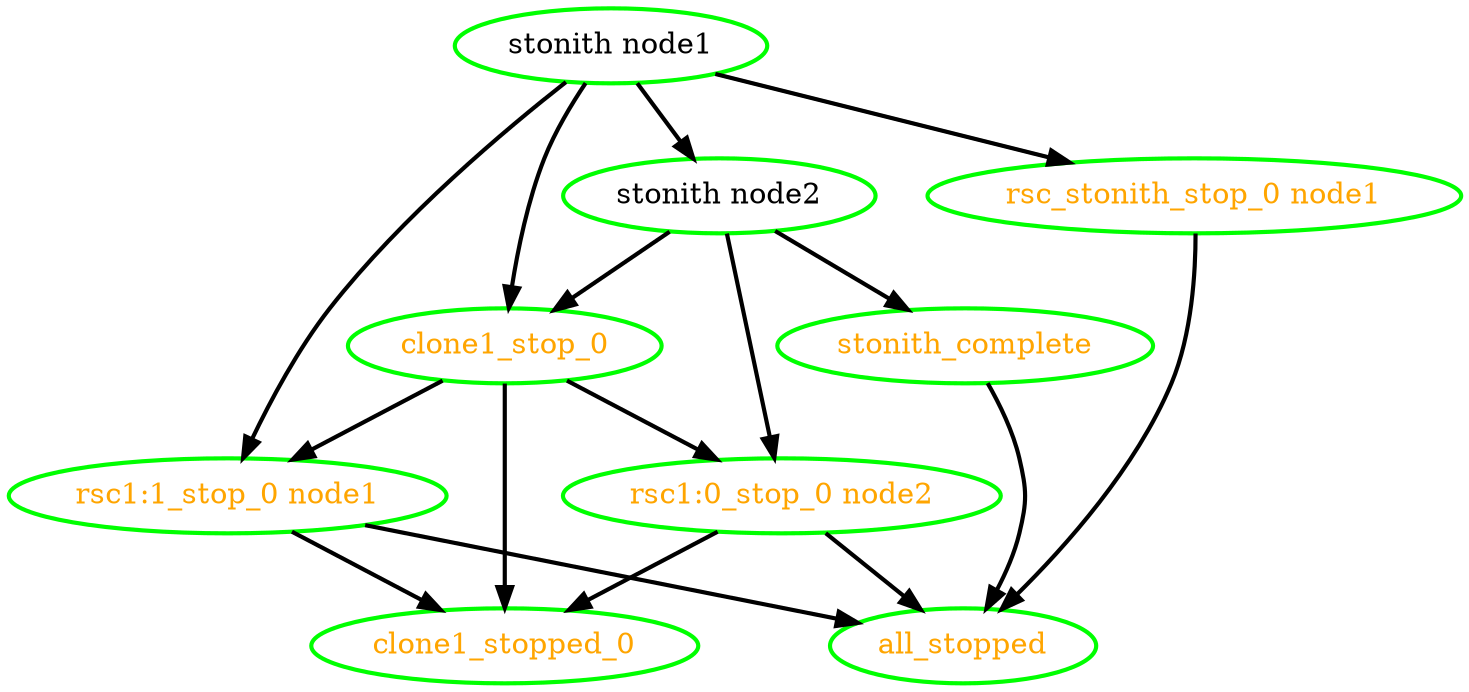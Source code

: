 digraph "g" {
"all_stopped" [ style=bold color="green" fontcolor="orange"]
"clone1_stop_0" -> "clone1_stopped_0" [ style = bold]
"clone1_stop_0" -> "rsc1:0_stop_0 node2" [ style = bold]
"clone1_stop_0" -> "rsc1:1_stop_0 node1" [ style = bold]
"clone1_stop_0" [ style=bold color="green" fontcolor="orange"]
"clone1_stopped_0" [ style=bold color="green" fontcolor="orange"]
"rsc1:0_stop_0 node2" -> "all_stopped" [ style = bold]
"rsc1:0_stop_0 node2" -> "clone1_stopped_0" [ style = bold]
"rsc1:0_stop_0 node2" [ style=bold color="green" fontcolor="orange"]
"rsc1:1_stop_0 node1" -> "all_stopped" [ style = bold]
"rsc1:1_stop_0 node1" -> "clone1_stopped_0" [ style = bold]
"rsc1:1_stop_0 node1" [ style=bold color="green" fontcolor="orange"]
"rsc_stonith_stop_0 node1" -> "all_stopped" [ style = bold]
"rsc_stonith_stop_0 node1" [ style=bold color="green" fontcolor="orange"]
"stonith node1" -> "clone1_stop_0" [ style = bold]
"stonith node1" -> "rsc1:1_stop_0 node1" [ style = bold]
"stonith node1" -> "rsc_stonith_stop_0 node1" [ style = bold]
"stonith node1" -> "stonith node2" [ style = bold]
"stonith node1" [ style=bold color="green" fontcolor="black"]
"stonith node2" -> "clone1_stop_0" [ style = bold]
"stonith node2" -> "rsc1:0_stop_0 node2" [ style = bold]
"stonith node2" -> "stonith_complete" [ style = bold]
"stonith node2" [ style=bold color="green" fontcolor="black"]
"stonith_complete" -> "all_stopped" [ style = bold]
"stonith_complete" [ style=bold color="green" fontcolor="orange"]
}
